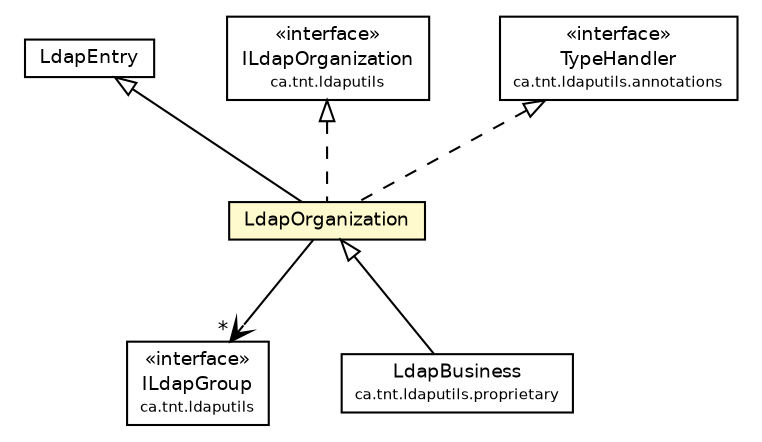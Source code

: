 #!/usr/local/bin/dot
#
# Class diagram 
# Generated by UmlGraph version 4.6 (http://www.spinellis.gr/sw/umlgraph)
#

digraph G {
	edge [fontname="Helvetica",fontsize=10,labelfontname="Helvetica",labelfontsize=10];
	node [fontname="Helvetica",fontsize=10,shape=plaintext];
	// ca.tnt.ldaputils.impl.LdapOrganization
	c273 [label=<<table border="0" cellborder="1" cellspacing="0" cellpadding="2" port="p" bgcolor="lemonChiffon" href="./LdapOrganization.html">
		<tr><td><table border="0" cellspacing="0" cellpadding="1">
			<tr><td> LdapOrganization </td></tr>
		</table></td></tr>
		</table>>, fontname="Helvetica", fontcolor="black", fontsize=9.0];
	// ca.tnt.ldaputils.impl.LdapEntry
	c274 [label=<<table border="0" cellborder="1" cellspacing="0" cellpadding="2" port="p" href="./LdapEntry.html">
		<tr><td><table border="0" cellspacing="0" cellpadding="1">
			<tr><td> LdapEntry </td></tr>
		</table></td></tr>
		</table>>, fontname="Helvetica", fontcolor="black", fontsize=9.0];
	// ca.tnt.ldaputils.ILdapOrganization
	c278 [label=<<table border="0" cellborder="1" cellspacing="0" cellpadding="2" port="p" href="../ILdapOrganization.html">
		<tr><td><table border="0" cellspacing="0" cellpadding="1">
			<tr><td> &laquo;interface&raquo; </td></tr>
			<tr><td> ILdapOrganization </td></tr>
			<tr><td><font point-size="7.0"> ca.tnt.ldaputils </font></td></tr>
		</table></td></tr>
		</table>>, fontname="Helvetica", fontcolor="black", fontsize=9.0];
	// ca.tnt.ldaputils.ILdapGroup
	c282 [label=<<table border="0" cellborder="1" cellspacing="0" cellpadding="2" port="p" href="../ILdapGroup.html">
		<tr><td><table border="0" cellspacing="0" cellpadding="1">
			<tr><td> &laquo;interface&raquo; </td></tr>
			<tr><td> ILdapGroup </td></tr>
			<tr><td><font point-size="7.0"> ca.tnt.ldaputils </font></td></tr>
		</table></td></tr>
		</table>>, fontname="Helvetica", fontcolor="black", fontsize=9.0];
	// ca.tnt.ldaputils.annotations.TypeHandler
	c287 [label=<<table border="0" cellborder="1" cellspacing="0" cellpadding="2" port="p" href="../annotations/TypeHandler.html">
		<tr><td><table border="0" cellspacing="0" cellpadding="1">
			<tr><td> &laquo;interface&raquo; </td></tr>
			<tr><td> TypeHandler </td></tr>
			<tr><td><font point-size="7.0"> ca.tnt.ldaputils.annotations </font></td></tr>
		</table></td></tr>
		</table>>, fontname="Helvetica", fontcolor="black", fontsize=9.0];
	// ca.tnt.ldaputils.proprietary.LdapBusiness
	c298 [label=<<table border="0" cellborder="1" cellspacing="0" cellpadding="2" port="p" href="../proprietary/LdapBusiness.html">
		<tr><td><table border="0" cellspacing="0" cellpadding="1">
			<tr><td> LdapBusiness </td></tr>
			<tr><td><font point-size="7.0"> ca.tnt.ldaputils.proprietary </font></td></tr>
		</table></td></tr>
		</table>>, fontname="Helvetica", fontcolor="black", fontsize=9.0];
	//ca.tnt.ldaputils.impl.LdapOrganization extends ca.tnt.ldaputils.impl.LdapEntry
	c274:p -> c273:p [dir=back,arrowtail=empty];
	//ca.tnt.ldaputils.impl.LdapOrganization implements ca.tnt.ldaputils.ILdapOrganization
	c278:p -> c273:p [dir=back,arrowtail=empty,style=dashed];
	//ca.tnt.ldaputils.impl.LdapOrganization implements ca.tnt.ldaputils.annotations.TypeHandler
	c287:p -> c273:p [dir=back,arrowtail=empty,style=dashed];
	//ca.tnt.ldaputils.proprietary.LdapBusiness extends ca.tnt.ldaputils.impl.LdapOrganization
	c273:p -> c298:p [dir=back,arrowtail=empty];
	// ca.tnt.ldaputils.impl.LdapOrganization NAVASSOC ca.tnt.ldaputils.ILdapGroup
	c273:p -> c282:p [taillabel="", label="", headlabel="*", fontname="Helvetica", fontcolor="black", fontsize=10.0, color="black", arrowhead=open];
}

